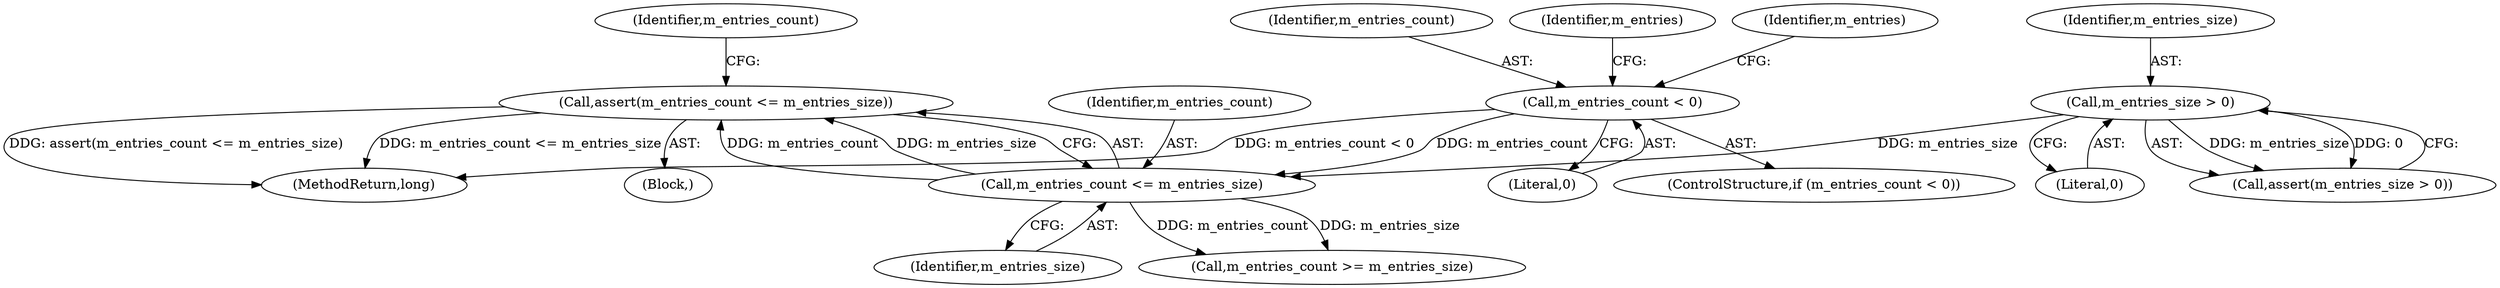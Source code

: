 digraph "0_Android_cc274e2abe8b2a6698a5c47d8aa4bb45f1f9538d_3@API" {
"1000146" [label="(Call,assert(m_entries_count <= m_entries_size))"];
"1000147" [label="(Call,m_entries_count <= m_entries_size)"];
"1000120" [label="(Call,m_entries_count < 0)"];
"1000143" [label="(Call,m_entries_size > 0)"];
"1000152" [label="(Identifier,m_entries_count)"];
"1000148" [label="(Identifier,m_entries_count)"];
"1000146" [label="(Call,assert(m_entries_count <= m_entries_size))"];
"1000120" [label="(Call,m_entries_count < 0)"];
"1000145" [label="(Literal,0)"];
"1000122" [label="(Literal,0)"];
"1000149" [label="(Identifier,m_entries_size)"];
"1000151" [label="(Call,m_entries_count >= m_entries_size)"];
"1000121" [label="(Identifier,m_entries_count)"];
"1000119" [label="(ControlStructure,if (m_entries_count < 0))"];
"1000141" [label="(Identifier,m_entries)"];
"1000142" [label="(Call,assert(m_entries_size > 0))"];
"1000209" [label="(MethodReturn,long)"];
"1000144" [label="(Identifier,m_entries_size)"];
"1000139" [label="(Block,)"];
"1000143" [label="(Call,m_entries_size > 0)"];
"1000147" [label="(Call,m_entries_count <= m_entries_size)"];
"1000126" [label="(Identifier,m_entries)"];
"1000146" -> "1000139"  [label="AST: "];
"1000146" -> "1000147"  [label="CFG: "];
"1000147" -> "1000146"  [label="AST: "];
"1000152" -> "1000146"  [label="CFG: "];
"1000146" -> "1000209"  [label="DDG: assert(m_entries_count <= m_entries_size)"];
"1000146" -> "1000209"  [label="DDG: m_entries_count <= m_entries_size"];
"1000147" -> "1000146"  [label="DDG: m_entries_count"];
"1000147" -> "1000146"  [label="DDG: m_entries_size"];
"1000147" -> "1000149"  [label="CFG: "];
"1000148" -> "1000147"  [label="AST: "];
"1000149" -> "1000147"  [label="AST: "];
"1000120" -> "1000147"  [label="DDG: m_entries_count"];
"1000143" -> "1000147"  [label="DDG: m_entries_size"];
"1000147" -> "1000151"  [label="DDG: m_entries_count"];
"1000147" -> "1000151"  [label="DDG: m_entries_size"];
"1000120" -> "1000119"  [label="AST: "];
"1000120" -> "1000122"  [label="CFG: "];
"1000121" -> "1000120"  [label="AST: "];
"1000122" -> "1000120"  [label="AST: "];
"1000126" -> "1000120"  [label="CFG: "];
"1000141" -> "1000120"  [label="CFG: "];
"1000120" -> "1000209"  [label="DDG: m_entries_count < 0"];
"1000143" -> "1000142"  [label="AST: "];
"1000143" -> "1000145"  [label="CFG: "];
"1000144" -> "1000143"  [label="AST: "];
"1000145" -> "1000143"  [label="AST: "];
"1000142" -> "1000143"  [label="CFG: "];
"1000143" -> "1000142"  [label="DDG: m_entries_size"];
"1000143" -> "1000142"  [label="DDG: 0"];
}
